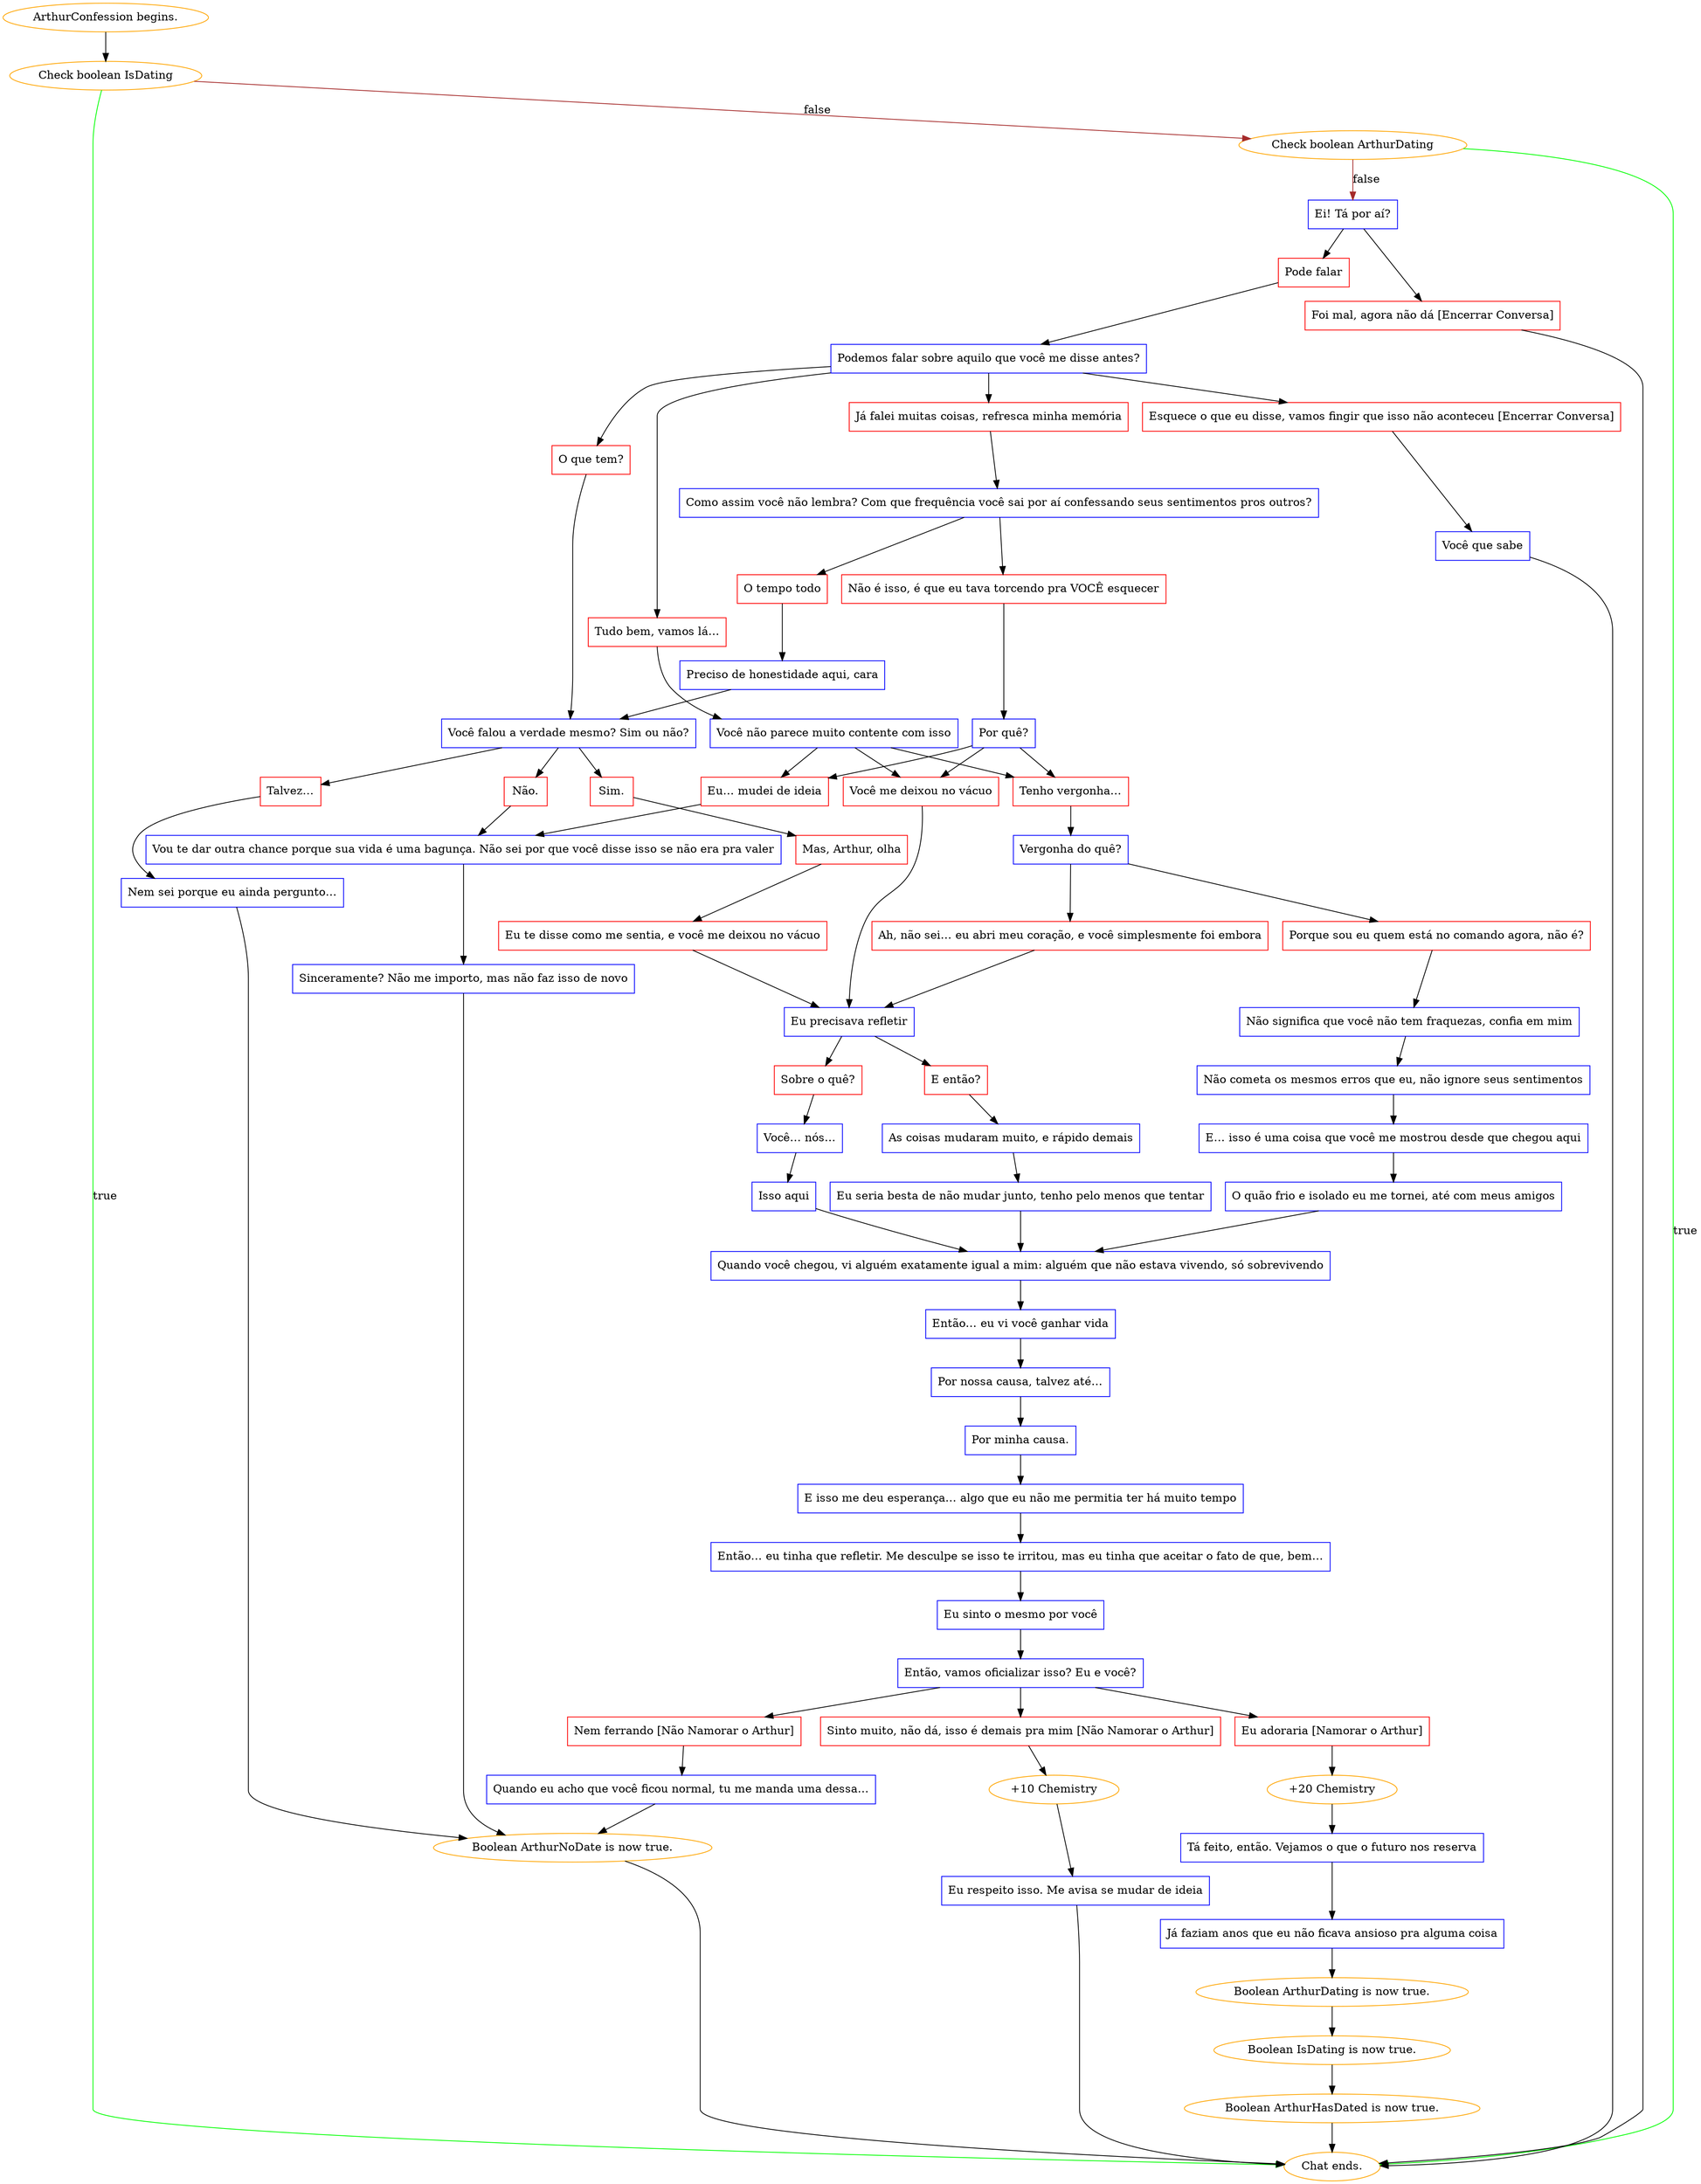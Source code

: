 digraph {
	"ArthurConfession begins." [color=orange];
		"ArthurConfession begins." -> j3952146541;
	j3952146541 [label="Check boolean IsDating",color=orange];
		j3952146541 -> "Chat ends." [label=true,color=green];
		j3952146541 -> j1773280389 [label=false,color=brown];
	"Chat ends." [color=orange];
	j1773280389 [label="Check boolean ArthurDating",color=orange];
		j1773280389 -> "Chat ends." [label=true,color=green];
		j1773280389 -> j541541707 [label=false,color=brown];
	j541541707 [label="Ei! Tá por aí?",shape=box,color=blue];
		j541541707 -> j1654297964;
		j541541707 -> j2094642704;
	j1654297964 [label="Pode falar",shape=box,color=red];
		j1654297964 -> j1701846516;
	j2094642704 [label="Foi mal, agora não dá [Encerrar Conversa]",shape=box,color=red];
		j2094642704 -> "Chat ends.";
	j1701846516 [label="Podemos falar sobre aquilo que você me disse antes?",shape=box,color=blue];
		j1701846516 -> j859244468;
		j1701846516 -> j1219243018;
		j1701846516 -> j1575565292;
		j1701846516 -> j2858476679;
	j859244468 [label="Tudo bem, vamos lá…",shape=box,color=red];
		j859244468 -> j1452948762;
	j1219243018 [label="Já falei muitas coisas, refresca minha memória",shape=box,color=red];
		j1219243018 -> j214962723;
	j1575565292 [label="O que tem?",shape=box,color=red];
		j1575565292 -> j3035210371;
	j2858476679 [label="Esquece o que eu disse, vamos fingir que isso não aconteceu [Encerrar Conversa]",shape=box,color=red];
		j2858476679 -> j1796816709;
	j1452948762 [label="Você não parece muito contente com isso",shape=box,color=blue];
		j1452948762 -> j2670609997;
		j1452948762 -> j3664649772;
		j1452948762 -> j283767063;
	j214962723 [label="Como assim você não lembra? Com que frequência você sai por aí confessando seus sentimentos pros outros?",shape=box,color=blue];
		j214962723 -> j4073157961;
		j214962723 -> j473478259;
	j3035210371 [label="Você falou a verdade mesmo? Sim ou não?",shape=box,color=blue];
		j3035210371 -> j3630848679;
		j3035210371 -> j331382637;
		j3035210371 -> j1296847719;
	j1796816709 [label="Você que sabe",shape=box,color=blue];
		j1796816709 -> "Chat ends.";
	j2670609997 [label="Eu… mudei de ideia",shape=box,color=red];
		j2670609997 -> j698271311;
	j3664649772 [label="Você me deixou no vácuo",shape=box,color=red];
		j3664649772 -> j827085589;
	j283767063 [label="Tenho vergonha…",shape=box,color=red];
		j283767063 -> j4019698109;
	j4073157961 [label="Não é isso, é que eu tava torcendo pra VOCÊ esquecer",shape=box,color=red];
		j4073157961 -> j3011598854;
	j473478259 [label="O tempo todo",shape=box,color=red];
		j473478259 -> j2947948376;
	j3630848679 [label="Sim.",shape=box,color=red];
		j3630848679 -> j4101264471;
	j331382637 [label="Não.",shape=box,color=red];
		j331382637 -> j698271311;
	j1296847719 [label="Talvez…",shape=box,color=red];
		j1296847719 -> j516581540;
	j698271311 [label="Vou te dar outra chance porque sua vida é uma bagunça. Não sei por que você disse isso se não era pra valer",shape=box,color=blue];
		j698271311 -> j2323825092;
	j827085589 [label="Eu precisava refletir",shape=box,color=blue];
		j827085589 -> j73564525;
		j827085589 -> j3011484758;
	j4019698109 [label="Vergonha do quê?",shape=box,color=blue];
		j4019698109 -> j1948663095;
		j4019698109 -> j3838451133;
	j3011598854 [label="Por quê?",shape=box,color=blue];
		j3011598854 -> j2670609997;
		j3011598854 -> j3664649772;
		j3011598854 -> j283767063;
	j2947948376 [label="Preciso de honestidade aqui, cara",shape=box,color=blue];
		j2947948376 -> j3035210371;
	j4101264471 [label="Mas, Arthur, olha",shape=box,color=red];
		j4101264471 -> j1948998277;
	j516581540 [label="Nem sei porque eu ainda pergunto…",shape=box,color=blue];
		j516581540 -> j2533691464;
	j2323825092 [label="Sinceramente? Não me importo, mas não faz isso de novo",shape=box,color=blue];
		j2323825092 -> j2533691464;
	j73564525 [label="Sobre o quê?",shape=box,color=red];
		j73564525 -> j4258060070;
	j3011484758 [label="E então?",shape=box,color=red];
		j3011484758 -> j2578737209;
	j1948663095 [label="Porque sou eu quem está no comando agora, não é?",shape=box,color=red];
		j1948663095 -> j4270732039;
	j3838451133 [label="Ah, não sei… eu abri meu coração, e você simplesmente foi embora",shape=box,color=red];
		j3838451133 -> j827085589;
	j1948998277 [label="Eu te disse como me sentia, e você me deixou no vácuo",shape=box,color=red];
		j1948998277 -> j827085589;
	j2533691464 [label="Boolean ArthurNoDate is now true.",color=orange];
		j2533691464 -> "Chat ends.";
	j4258060070 [label="Você… nós…",shape=box,color=blue];
		j4258060070 -> j2222860835;
	j2578737209 [label="As coisas mudaram muito, e rápido demais",shape=box,color=blue];
		j2578737209 -> j1156472535;
	j4270732039 [label="Não significa que você não tem fraquezas, confia em mim",shape=box,color=blue];
		j4270732039 -> j1627209238;
	j2222860835 [label="Isso aqui",shape=box,color=blue];
		j2222860835 -> j2681058594;
	j1156472535 [label="Eu seria besta de não mudar junto, tenho pelo menos que tentar",shape=box,color=blue];
		j1156472535 -> j2681058594;
	j1627209238 [label="Não cometa os mesmos erros que eu, não ignore seus sentimentos",shape=box,color=blue];
		j1627209238 -> j359769680;
	j2681058594 [label="Quando você chegou, vi alguém exatamente igual a mim: alguém que não estava vivendo, só sobrevivendo",shape=box,color=blue];
		j2681058594 -> j3176714608;
	j359769680 [label="E… isso é uma coisa que você me mostrou desde que chegou aqui",shape=box,color=blue];
		j359769680 -> j39642852;
	j3176714608 [label="Então… eu vi você ganhar vida",shape=box,color=blue];
		j3176714608 -> j735031706;
	j39642852 [label="O quão frio e isolado eu me tornei, até com meus amigos",shape=box,color=blue];
		j39642852 -> j2681058594;
	j735031706 [label="Por nossa causa, talvez até…",shape=box,color=blue];
		j735031706 -> j997290554;
	j997290554 [label="Por minha causa.",shape=box,color=blue];
		j997290554 -> j4160572909;
	j4160572909 [label="E isso me deu esperança… algo que eu não me permitia ter há muito tempo",shape=box,color=blue];
		j4160572909 -> j3008791725;
	j3008791725 [label="Então… eu tinha que refletir. Me desculpe se isso te irritou, mas eu tinha que aceitar o fato de que, bem…",shape=box,color=blue];
		j3008791725 -> j3791056963;
	j3791056963 [label="Eu sinto o mesmo por você",shape=box,color=blue];
		j3791056963 -> j352405155;
	j352405155 [label="Então, vamos oficializar isso? Eu e você?",shape=box,color=blue];
		j352405155 -> j466149150;
		j352405155 -> j2159525534;
		j352405155 -> j2448432232;
	j466149150 [label="Eu adoraria [Namorar o Arthur]",shape=box,color=red];
		j466149150 -> j3349456438;
	j2159525534 [label="Sinto muito, não dá, isso é demais pra mim [Não Namorar o Arthur]",shape=box,color=red];
		j2159525534 -> j3107222181;
	j2448432232 [label="Nem ferrando [Não Namorar o Arthur]",shape=box,color=red];
		j2448432232 -> j4197841415;
	j3349456438 [label="+20 Chemistry",color=orange];
		j3349456438 -> j3695414712;
	j3107222181 [label="+10 Chemistry",color=orange];
		j3107222181 -> j671858677;
	j4197841415 [label="Quando eu acho que você ficou normal, tu me manda uma dessa…",shape=box,color=blue];
		j4197841415 -> j2533691464;
	j3695414712 [label="Tá feito, então. Vejamos o que o futuro nos reserva",shape=box,color=blue];
		j3695414712 -> j1326462158;
	j671858677 [label="Eu respeito isso. Me avisa se mudar de ideia",shape=box,color=blue];
		j671858677 -> "Chat ends.";
	j1326462158 [label="Já faziam anos que eu não ficava ansioso pra alguma coisa",shape=box,color=blue];
		j1326462158 -> j3371696257;
	j3371696257 [label="Boolean ArthurDating is now true.",color=orange];
		j3371696257 -> j3139269659;
	j3139269659 [label="Boolean IsDating is now true.",color=orange];
		j3139269659 -> j3103123730;
	j3103123730 [label="Boolean ArthurHasDated is now true.",color=orange];
		j3103123730 -> "Chat ends.";
}